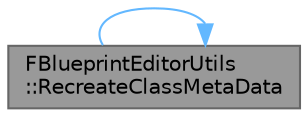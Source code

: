 digraph "FBlueprintEditorUtils::RecreateClassMetaData"
{
 // INTERACTIVE_SVG=YES
 // LATEX_PDF_SIZE
  bgcolor="transparent";
  edge [fontname=Helvetica,fontsize=10,labelfontname=Helvetica,labelfontsize=10];
  node [fontname=Helvetica,fontsize=10,shape=box,height=0.2,width=0.4];
  rankdir="LR";
  Node1 [id="Node000001",label="FBlueprintEditorUtils\l::RecreateClassMetaData",height=0.2,width=0.4,color="gray40", fillcolor="grey60", style="filled", fontcolor="black",tooltip="Recreates class meta data."];
  Node1 -> Node1 [id="edge1_Node000001_Node000001",color="steelblue1",style="solid",tooltip=" "];
}
